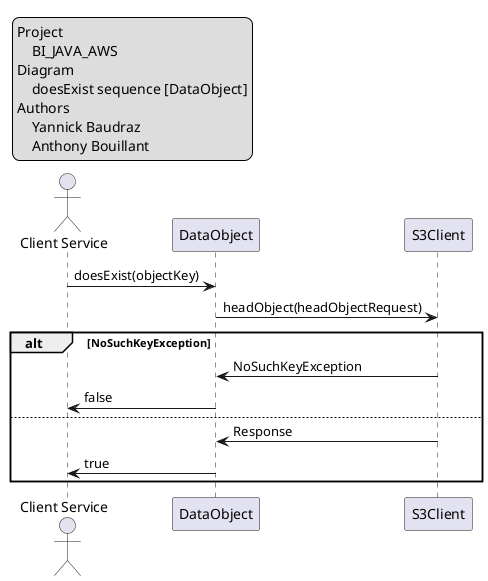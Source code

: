 @startuml DataObject_doesExist
'https://plantuml.com/sequence-diagram

legend top left
    Project
        BI_JAVA_AWS
    Diagram
        doesExist sequence [DataObject]
    Authors
        Yannick Baudraz
        Anthony Bouillant
endlegend

actor "Client Service" as Client

participant DataObject
participant S3Client

Client -> DataObject : doesExist(objectKey)
DataObject -> S3Client : headObject(headObjectRequest)
alt NoSuchKeyException
    S3Client -> DataObject : NoSuchKeyException
    DataObject -> Client : false
else
    S3Client -> DataObject : Response
    DataObject -> Client : true
end

@enduml

